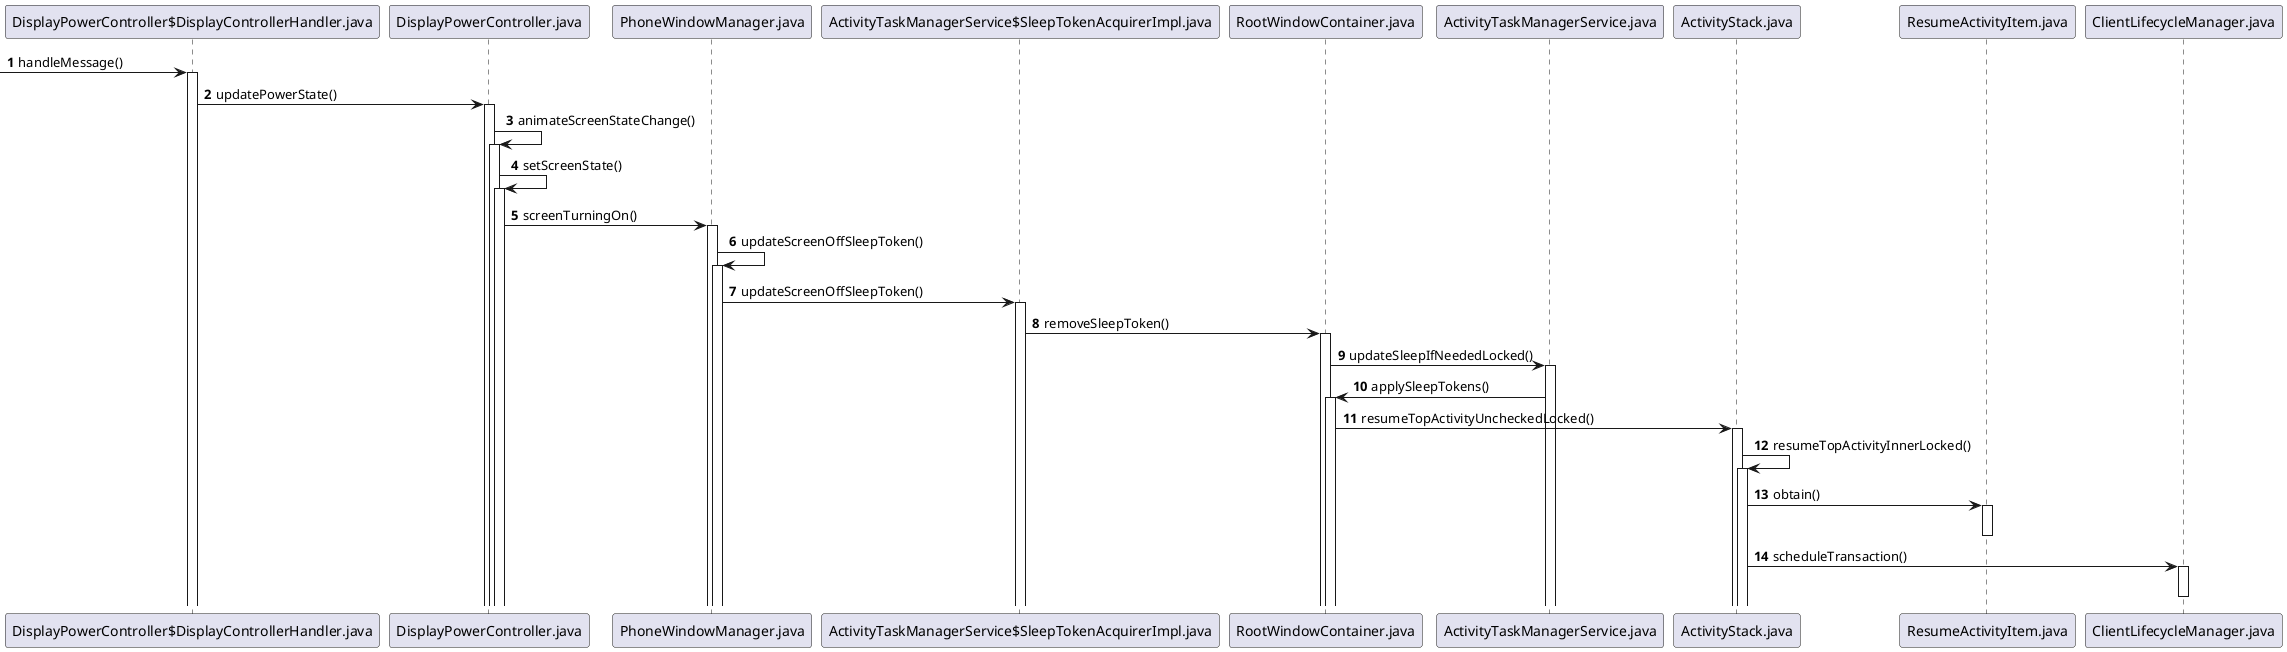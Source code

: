 @startuml
'https://plantuml.com/sequence-diagram

autonumber

-> "DisplayPowerController$DisplayControllerHandler.java": handleMessage()
activate "DisplayPowerController$DisplayControllerHandler.java"

"DisplayPowerController$DisplayControllerHandler.java" -> DisplayPowerController.java: updatePowerState()
activate DisplayPowerController.java
DisplayPowerController.java -> DisplayPowerController.java: animateScreenStateChange()
activate DisplayPowerController.java
DisplayPowerController.java -> DisplayPowerController.java: setScreenState()
activate DisplayPowerController.java
DisplayPowerController.java -> PhoneWindowManager.java: screenTurningOn()
activate PhoneWindowManager.java
PhoneWindowManager.java -> PhoneWindowManager.java: updateScreenOffSleepToken()
activate PhoneWindowManager.java
PhoneWindowManager.java -> "ActivityTaskManagerService$SleepTokenAcquirerImpl.java": updateScreenOffSleepToken()
activate "ActivityTaskManagerService$SleepTokenAcquirerImpl.java"
 "ActivityTaskManagerService$SleepTokenAcquirerImpl.java" -> RootWindowContainer.java: removeSleepToken()
activate RootWindowContainer.java
RootWindowContainer.java -> ActivityTaskManagerService.java: updateSleepIfNeededLocked()
activate ActivityTaskManagerService.java
ActivityTaskManagerService.java -> RootWindowContainer.java: applySleepTokens()
activate RootWindowContainer.java
RootWindowContainer.java -> ActivityStack.java: resumeTopActivityUncheckedLocked()
activate ActivityStack.java
ActivityStack.java -> ActivityStack.java: resumeTopActivityInnerLocked()
activate ActivityStack.java
ActivityStack.java -> ResumeActivityItem.java: obtain()
activate ResumeActivityItem.java
deactivate ResumeActivityItem.java
ActivityStack.java -> ClientLifecycleManager.java: scheduleTransaction()
activate ClientLifecycleManager.java
deactivate ClientLifecycleManager.java



@enduml